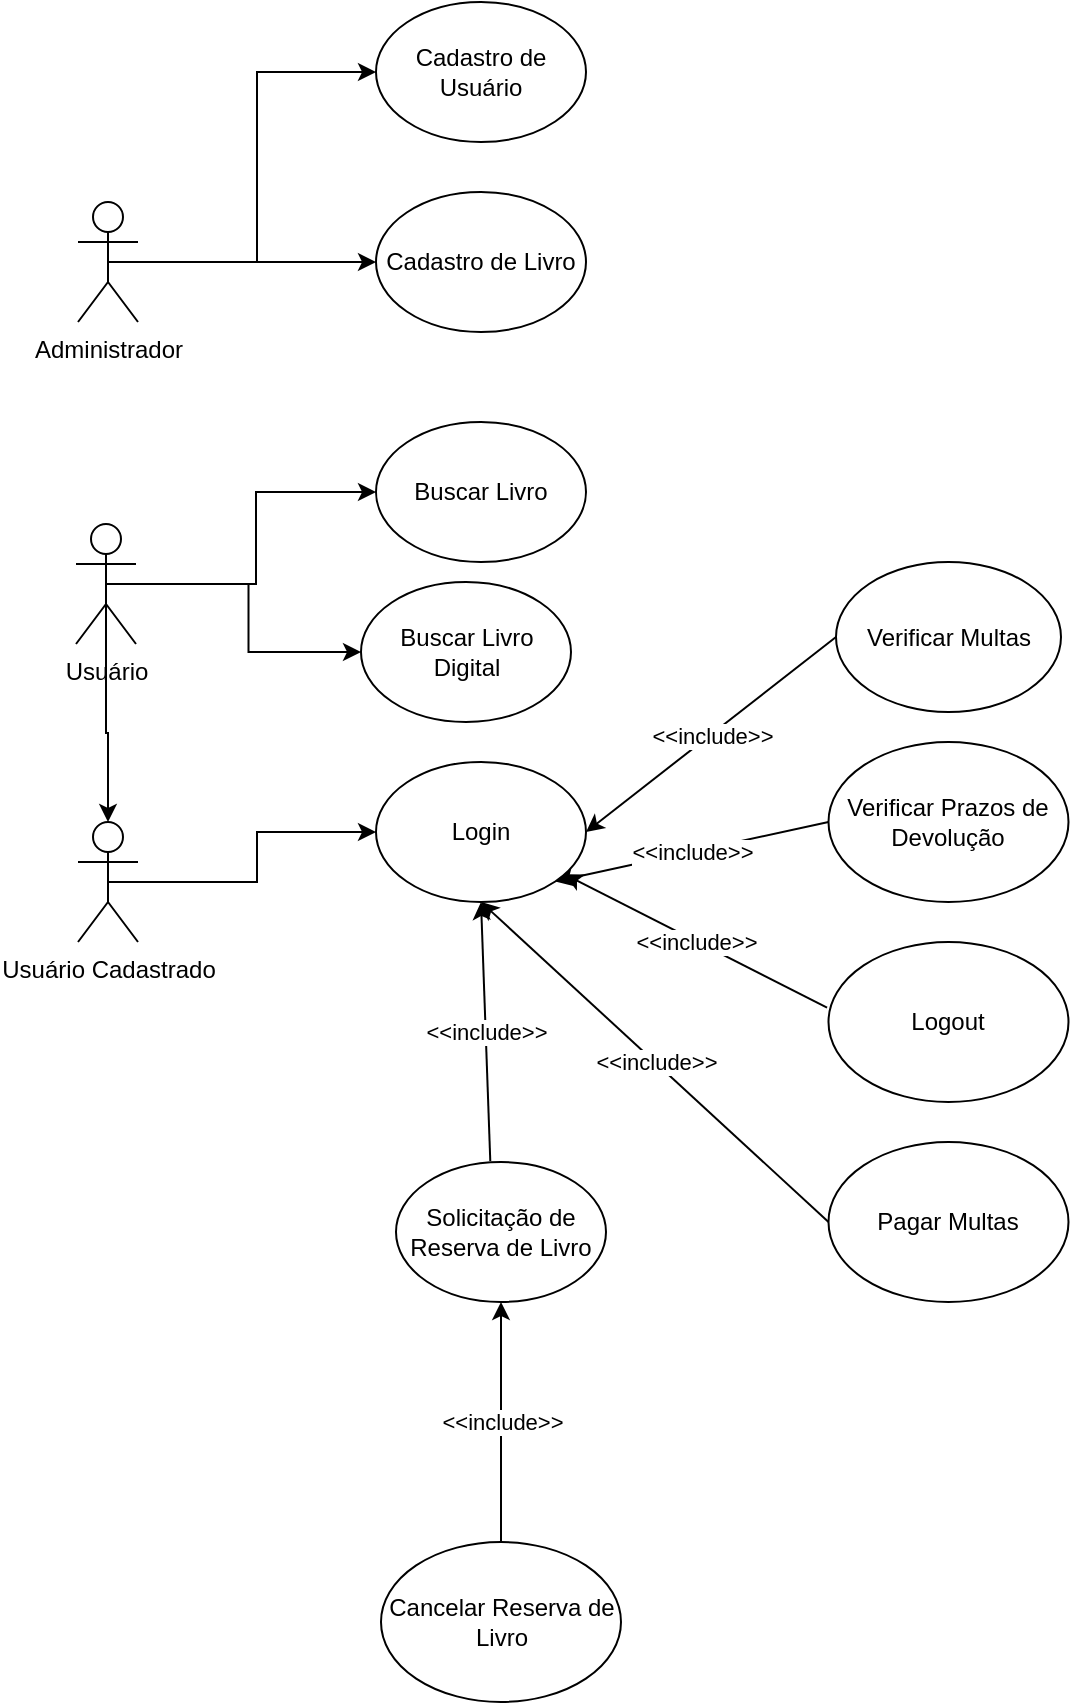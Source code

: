<mxfile version="26.3.0">
  <diagram name="Página-1" id="lFOv-DSY9lp-7STVkBTa">
    <mxGraphModel dx="1246" dy="673" grid="1" gridSize="10" guides="1" tooltips="1" connect="1" arrows="1" fold="1" page="1" pageScale="1" pageWidth="827" pageHeight="1169" math="0" shadow="0">
      <root>
        <mxCell id="0" />
        <mxCell id="1" parent="0" />
        <mxCell id="RScz_1s8A_NBl1ObRnKX-5" style="edgeStyle=orthogonalEdgeStyle;rounded=0;orthogonalLoop=1;jettySize=auto;html=1;entryX=0;entryY=0.5;entryDx=0;entryDy=0;" edge="1" parent="1" source="RScz_1s8A_NBl1ObRnKX-1" target="RScz_1s8A_NBl1ObRnKX-4">
          <mxGeometry relative="1" as="geometry" />
        </mxCell>
        <mxCell id="RScz_1s8A_NBl1ObRnKX-9" style="edgeStyle=orthogonalEdgeStyle;rounded=0;orthogonalLoop=1;jettySize=auto;html=1;exitX=0.5;exitY=0.5;exitDx=0;exitDy=0;exitPerimeter=0;" edge="1" parent="1" source="RScz_1s8A_NBl1ObRnKX-1" target="RScz_1s8A_NBl1ObRnKX-6">
          <mxGeometry relative="1" as="geometry" />
        </mxCell>
        <mxCell id="RScz_1s8A_NBl1ObRnKX-1" value="Administrador" style="shape=umlActor;verticalLabelPosition=bottom;verticalAlign=top;html=1;outlineConnect=0;" vertex="1" parent="1">
          <mxGeometry x="81" y="170" width="30" height="60" as="geometry" />
        </mxCell>
        <mxCell id="RScz_1s8A_NBl1ObRnKX-11" style="edgeStyle=orthogonalEdgeStyle;rounded=0;orthogonalLoop=1;jettySize=auto;html=1;exitX=0.5;exitY=0.5;exitDx=0;exitDy=0;exitPerimeter=0;entryX=0;entryY=0.5;entryDx=0;entryDy=0;" edge="1" parent="1" source="RScz_1s8A_NBl1ObRnKX-2" target="RScz_1s8A_NBl1ObRnKX-10">
          <mxGeometry relative="1" as="geometry" />
        </mxCell>
        <mxCell id="RScz_1s8A_NBl1ObRnKX-48" style="edgeStyle=orthogonalEdgeStyle;rounded=0;orthogonalLoop=1;jettySize=auto;html=1;exitX=0.5;exitY=0.5;exitDx=0;exitDy=0;exitPerimeter=0;entryX=0;entryY=0.5;entryDx=0;entryDy=0;" edge="1" parent="1" source="RScz_1s8A_NBl1ObRnKX-2" target="RScz_1s8A_NBl1ObRnKX-47">
          <mxGeometry relative="1" as="geometry" />
        </mxCell>
        <mxCell id="RScz_1s8A_NBl1ObRnKX-2" value="Usuário" style="shape=umlActor;verticalLabelPosition=bottom;verticalAlign=top;html=1;outlineConnect=0;" vertex="1" parent="1">
          <mxGeometry x="80" y="331" width="30" height="60" as="geometry" />
        </mxCell>
        <mxCell id="RScz_1s8A_NBl1ObRnKX-14" style="edgeStyle=orthogonalEdgeStyle;rounded=0;orthogonalLoop=1;jettySize=auto;html=1;exitX=0.5;exitY=0.5;exitDx=0;exitDy=0;exitPerimeter=0;entryX=0;entryY=0.5;entryDx=0;entryDy=0;" edge="1" parent="1" source="RScz_1s8A_NBl1ObRnKX-3" target="RScz_1s8A_NBl1ObRnKX-12">
          <mxGeometry relative="1" as="geometry" />
        </mxCell>
        <mxCell id="RScz_1s8A_NBl1ObRnKX-3" value="Usuário Cadastrado" style="shape=umlActor;verticalLabelPosition=bottom;verticalAlign=top;html=1;outlineConnect=0;" vertex="1" parent="1">
          <mxGeometry x="81" y="480" width="30" height="60" as="geometry" />
        </mxCell>
        <mxCell id="RScz_1s8A_NBl1ObRnKX-4" value="Cadastro de Usuário" style="ellipse;whiteSpace=wrap;html=1;" vertex="1" parent="1">
          <mxGeometry x="230" y="70" width="105" height="70" as="geometry" />
        </mxCell>
        <mxCell id="RScz_1s8A_NBl1ObRnKX-6" value="Cadastro de Livro" style="ellipse;whiteSpace=wrap;html=1;" vertex="1" parent="1">
          <mxGeometry x="230" y="165" width="105" height="70" as="geometry" />
        </mxCell>
        <mxCell id="RScz_1s8A_NBl1ObRnKX-10" value="Buscar Livro" style="ellipse;whiteSpace=wrap;html=1;" vertex="1" parent="1">
          <mxGeometry x="230" y="280" width="105" height="70" as="geometry" />
        </mxCell>
        <mxCell id="RScz_1s8A_NBl1ObRnKX-12" value="Login" style="ellipse;whiteSpace=wrap;html=1;" vertex="1" parent="1">
          <mxGeometry x="230" y="450" width="105" height="70" as="geometry" />
        </mxCell>
        <mxCell id="RScz_1s8A_NBl1ObRnKX-15" style="edgeStyle=orthogonalEdgeStyle;rounded=0;orthogonalLoop=1;jettySize=auto;html=1;exitX=0.5;exitY=0.5;exitDx=0;exitDy=0;exitPerimeter=0;entryX=0.5;entryY=0;entryDx=0;entryDy=0;entryPerimeter=0;" edge="1" parent="1" source="RScz_1s8A_NBl1ObRnKX-2" target="RScz_1s8A_NBl1ObRnKX-3">
          <mxGeometry relative="1" as="geometry" />
        </mxCell>
        <mxCell id="RScz_1s8A_NBl1ObRnKX-18" value="Solicitação de Reserva de Livro" style="ellipse;whiteSpace=wrap;html=1;" vertex="1" parent="1">
          <mxGeometry x="240" y="650" width="105" height="70" as="geometry" />
        </mxCell>
        <mxCell id="RScz_1s8A_NBl1ObRnKX-22" value="" style="endArrow=classic;html=1;rounded=0;exitX=0.449;exitY=-0.007;exitDx=0;exitDy=0;exitPerimeter=0;entryX=0.5;entryY=1;entryDx=0;entryDy=0;" edge="1" parent="1" source="RScz_1s8A_NBl1ObRnKX-18" target="RScz_1s8A_NBl1ObRnKX-12">
          <mxGeometry relative="1" as="geometry">
            <mxPoint x="290" y="500" as="sourcePoint" />
            <mxPoint x="390" y="500" as="targetPoint" />
          </mxGeometry>
        </mxCell>
        <mxCell id="RScz_1s8A_NBl1ObRnKX-23" value="&amp;lt;&amp;lt;include&amp;gt;&amp;gt;" style="edgeLabel;resizable=0;html=1;;align=center;verticalAlign=middle;" connectable="0" vertex="1" parent="RScz_1s8A_NBl1ObRnKX-22">
          <mxGeometry relative="1" as="geometry" />
        </mxCell>
        <mxCell id="RScz_1s8A_NBl1ObRnKX-25" value="Verificar Multas" style="ellipse;whiteSpace=wrap;html=1;" vertex="1" parent="1">
          <mxGeometry x="460" y="350" width="112.5" height="75" as="geometry" />
        </mxCell>
        <mxCell id="RScz_1s8A_NBl1ObRnKX-26" value="" style="endArrow=classic;html=1;rounded=0;entryX=1;entryY=0.5;entryDx=0;entryDy=0;exitX=0;exitY=0.5;exitDx=0;exitDy=0;" edge="1" parent="1" source="RScz_1s8A_NBl1ObRnKX-25" target="RScz_1s8A_NBl1ObRnKX-12">
          <mxGeometry relative="1" as="geometry">
            <mxPoint x="370" y="520" as="sourcePoint" />
            <mxPoint x="390" y="500" as="targetPoint" />
          </mxGeometry>
        </mxCell>
        <mxCell id="RScz_1s8A_NBl1ObRnKX-27" value="&amp;lt;&amp;lt;include&amp;gt;&amp;gt;" style="edgeLabel;resizable=0;html=1;;align=center;verticalAlign=middle;" connectable="0" vertex="1" parent="RScz_1s8A_NBl1ObRnKX-26">
          <mxGeometry relative="1" as="geometry" />
        </mxCell>
        <mxCell id="RScz_1s8A_NBl1ObRnKX-32" value="Verificar Prazos de Devolução" style="ellipse;whiteSpace=wrap;html=1;" vertex="1" parent="1">
          <mxGeometry x="456.25" y="440" width="120" height="80" as="geometry" />
        </mxCell>
        <mxCell id="RScz_1s8A_NBl1ObRnKX-33" value="" style="endArrow=classic;html=1;rounded=0;exitX=0;exitY=0.5;exitDx=0;exitDy=0;entryX=1;entryY=1;entryDx=0;entryDy=0;" edge="1" parent="1" source="RScz_1s8A_NBl1ObRnKX-32" target="RScz_1s8A_NBl1ObRnKX-12">
          <mxGeometry relative="1" as="geometry">
            <mxPoint x="460" y="520" as="sourcePoint" />
            <mxPoint x="560" y="520" as="targetPoint" />
          </mxGeometry>
        </mxCell>
        <mxCell id="RScz_1s8A_NBl1ObRnKX-34" value="&amp;lt;&amp;lt;include&amp;gt;&amp;gt;" style="edgeLabel;resizable=0;html=1;;align=center;verticalAlign=middle;" connectable="0" vertex="1" parent="RScz_1s8A_NBl1ObRnKX-33">
          <mxGeometry relative="1" as="geometry" />
        </mxCell>
        <mxCell id="RScz_1s8A_NBl1ObRnKX-36" value="Logout" style="ellipse;whiteSpace=wrap;html=1;" vertex="1" parent="1">
          <mxGeometry x="456.25" y="540" width="120" height="80" as="geometry" />
        </mxCell>
        <mxCell id="RScz_1s8A_NBl1ObRnKX-37" value="" style="endArrow=classic;html=1;rounded=0;exitX=-0.006;exitY=0.41;exitDx=0;exitDy=0;exitPerimeter=0;" edge="1" parent="1" source="RScz_1s8A_NBl1ObRnKX-36" target="RScz_1s8A_NBl1ObRnKX-12">
          <mxGeometry relative="1" as="geometry">
            <mxPoint x="360" y="540" as="sourcePoint" />
            <mxPoint x="460" y="540" as="targetPoint" />
          </mxGeometry>
        </mxCell>
        <mxCell id="RScz_1s8A_NBl1ObRnKX-38" value="&amp;lt;&amp;lt;include&amp;gt;&amp;gt;" style="edgeLabel;resizable=0;html=1;;align=center;verticalAlign=middle;" connectable="0" vertex="1" parent="RScz_1s8A_NBl1ObRnKX-37">
          <mxGeometry relative="1" as="geometry" />
        </mxCell>
        <mxCell id="RScz_1s8A_NBl1ObRnKX-39" value="Pagar Multas" style="ellipse;whiteSpace=wrap;html=1;" vertex="1" parent="1">
          <mxGeometry x="456.25" y="640" width="120" height="80" as="geometry" />
        </mxCell>
        <mxCell id="RScz_1s8A_NBl1ObRnKX-40" value="" style="endArrow=classic;html=1;rounded=0;exitX=0;exitY=0.5;exitDx=0;exitDy=0;entryX=0.5;entryY=1;entryDx=0;entryDy=0;" edge="1" parent="1" source="RScz_1s8A_NBl1ObRnKX-39" target="RScz_1s8A_NBl1ObRnKX-12">
          <mxGeometry relative="1" as="geometry">
            <mxPoint x="330" y="630" as="sourcePoint" />
            <mxPoint x="430" y="630" as="targetPoint" />
          </mxGeometry>
        </mxCell>
        <mxCell id="RScz_1s8A_NBl1ObRnKX-41" value="&amp;lt;&amp;lt;include&amp;gt;&amp;gt;" style="edgeLabel;resizable=0;html=1;;align=center;verticalAlign=middle;" connectable="0" vertex="1" parent="RScz_1s8A_NBl1ObRnKX-40">
          <mxGeometry relative="1" as="geometry" />
        </mxCell>
        <mxCell id="RScz_1s8A_NBl1ObRnKX-44" value="Cancelar Reserva de Livro" style="ellipse;whiteSpace=wrap;html=1;" vertex="1" parent="1">
          <mxGeometry x="232.5" y="840" width="120" height="80" as="geometry" />
        </mxCell>
        <mxCell id="RScz_1s8A_NBl1ObRnKX-45" value="" style="endArrow=classic;html=1;rounded=0;entryX=0.5;entryY=1;entryDx=0;entryDy=0;exitX=0.5;exitY=0;exitDx=0;exitDy=0;" edge="1" parent="1" source="RScz_1s8A_NBl1ObRnKX-44" target="RScz_1s8A_NBl1ObRnKX-18">
          <mxGeometry relative="1" as="geometry">
            <mxPoint x="330" y="880" as="sourcePoint" />
            <mxPoint x="430" y="880" as="targetPoint" />
          </mxGeometry>
        </mxCell>
        <mxCell id="RScz_1s8A_NBl1ObRnKX-46" value="&amp;lt;&amp;lt;include&amp;gt;&amp;gt;" style="edgeLabel;resizable=0;html=1;;align=center;verticalAlign=middle;" connectable="0" vertex="1" parent="RScz_1s8A_NBl1ObRnKX-45">
          <mxGeometry relative="1" as="geometry" />
        </mxCell>
        <mxCell id="RScz_1s8A_NBl1ObRnKX-47" value="Buscar Livro Digital" style="ellipse;whiteSpace=wrap;html=1;" vertex="1" parent="1">
          <mxGeometry x="222.5" y="360" width="105" height="70" as="geometry" />
        </mxCell>
      </root>
    </mxGraphModel>
  </diagram>
</mxfile>
